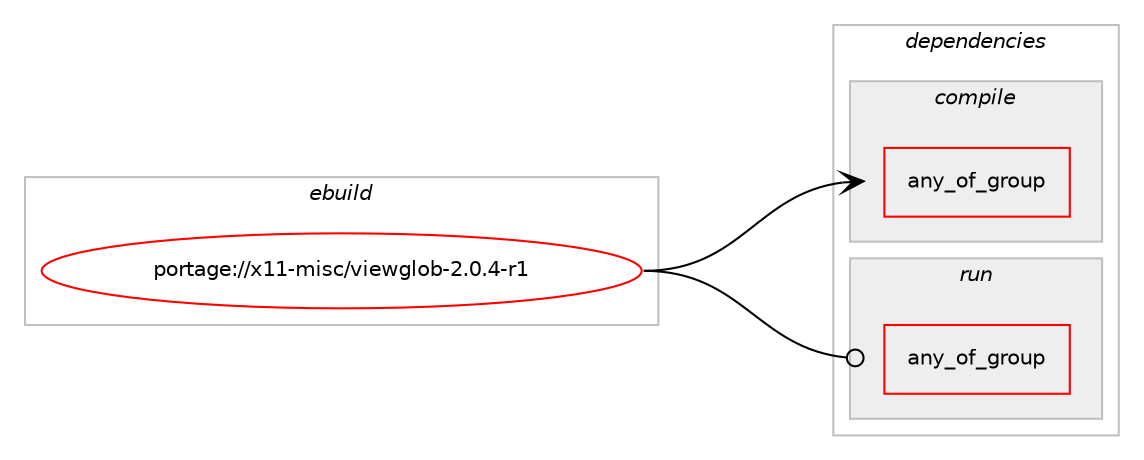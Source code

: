 digraph prolog {

# *************
# Graph options
# *************

newrank=true;
concentrate=true;
compound=true;
graph [rankdir=LR,fontname=Helvetica,fontsize=10,ranksep=1.5];#, ranksep=2.5, nodesep=0.2];
edge  [arrowhead=vee];
node  [fontname=Helvetica,fontsize=10];

# **********
# The ebuild
# **********

subgraph cluster_leftcol {
color=gray;
rank=same;
label=<<i>ebuild</i>>;
id [label="portage://x11-misc/viewglob-2.0.4-r1", color=red, width=4, href="../x11-misc/viewglob-2.0.4-r1.svg"];
}

# ****************
# The dependencies
# ****************

subgraph cluster_midcol {
color=gray;
label=<<i>dependencies</i>>;
subgraph cluster_compile {
fillcolor="#eeeeee";
style=filled;
label=<<i>compile</i>>;
subgraph any112 {
dependency4282 [label=<<TABLE BORDER="0" CELLBORDER="1" CELLSPACING="0" CELLPADDING="4"><TR><TD CELLPADDING="10">any_of_group</TD></TR></TABLE>>, shape=none, color=red];# *** BEGIN UNKNOWN DEPENDENCY TYPE (TODO) ***
# dependency4282 -> package_dependency(portage://x11-misc/viewglob-2.0.4-r1,install,no,app-shells,bash,none,[,,],any_different_slot,[])
# *** END UNKNOWN DEPENDENCY TYPE (TODO) ***

# *** BEGIN UNKNOWN DEPENDENCY TYPE (TODO) ***
# dependency4282 -> package_dependency(portage://x11-misc/viewglob-2.0.4-r1,install,no,app-shells,zsh,none,[,,],[],[])
# *** END UNKNOWN DEPENDENCY TYPE (TODO) ***

}
id:e -> dependency4282:w [weight=20,style="solid",arrowhead="vee"];
# *** BEGIN UNKNOWN DEPENDENCY TYPE (TODO) ***
# id -> package_dependency(portage://x11-misc/viewglob-2.0.4-r1,install,no,dev-libs,glib,none,[,,],[slot(2)],[])
# *** END UNKNOWN DEPENDENCY TYPE (TODO) ***

# *** BEGIN UNKNOWN DEPENDENCY TYPE (TODO) ***
# id -> package_dependency(portage://x11-misc/viewglob-2.0.4-r1,install,no,x11-libs,gtk+,none,[,,],[slot(2)],[])
# *** END UNKNOWN DEPENDENCY TYPE (TODO) ***

}
subgraph cluster_compileandrun {
fillcolor="#eeeeee";
style=filled;
label=<<i>compile and run</i>>;
}
subgraph cluster_run {
fillcolor="#eeeeee";
style=filled;
label=<<i>run</i>>;
subgraph any113 {
dependency4283 [label=<<TABLE BORDER="0" CELLBORDER="1" CELLSPACING="0" CELLPADDING="4"><TR><TD CELLPADDING="10">any_of_group</TD></TR></TABLE>>, shape=none, color=red];# *** BEGIN UNKNOWN DEPENDENCY TYPE (TODO) ***
# dependency4283 -> package_dependency(portage://x11-misc/viewglob-2.0.4-r1,run,no,app-shells,bash,none,[,,],any_different_slot,[])
# *** END UNKNOWN DEPENDENCY TYPE (TODO) ***

# *** BEGIN UNKNOWN DEPENDENCY TYPE (TODO) ***
# dependency4283 -> package_dependency(portage://x11-misc/viewglob-2.0.4-r1,run,no,app-shells,zsh,none,[,,],[],[])
# *** END UNKNOWN DEPENDENCY TYPE (TODO) ***

}
id:e -> dependency4283:w [weight=20,style="solid",arrowhead="odot"];
# *** BEGIN UNKNOWN DEPENDENCY TYPE (TODO) ***
# id -> package_dependency(portage://x11-misc/viewglob-2.0.4-r1,run,no,dev-libs,glib,none,[,,],[slot(2)],[])
# *** END UNKNOWN DEPENDENCY TYPE (TODO) ***

# *** BEGIN UNKNOWN DEPENDENCY TYPE (TODO) ***
# id -> package_dependency(portage://x11-misc/viewglob-2.0.4-r1,run,no,x11-libs,gtk+,none,[,,],[slot(2)],[])
# *** END UNKNOWN DEPENDENCY TYPE (TODO) ***

}
}

# **************
# The candidates
# **************

subgraph cluster_choices {
rank=same;
color=gray;
label=<<i>candidates</i>>;

}

}
